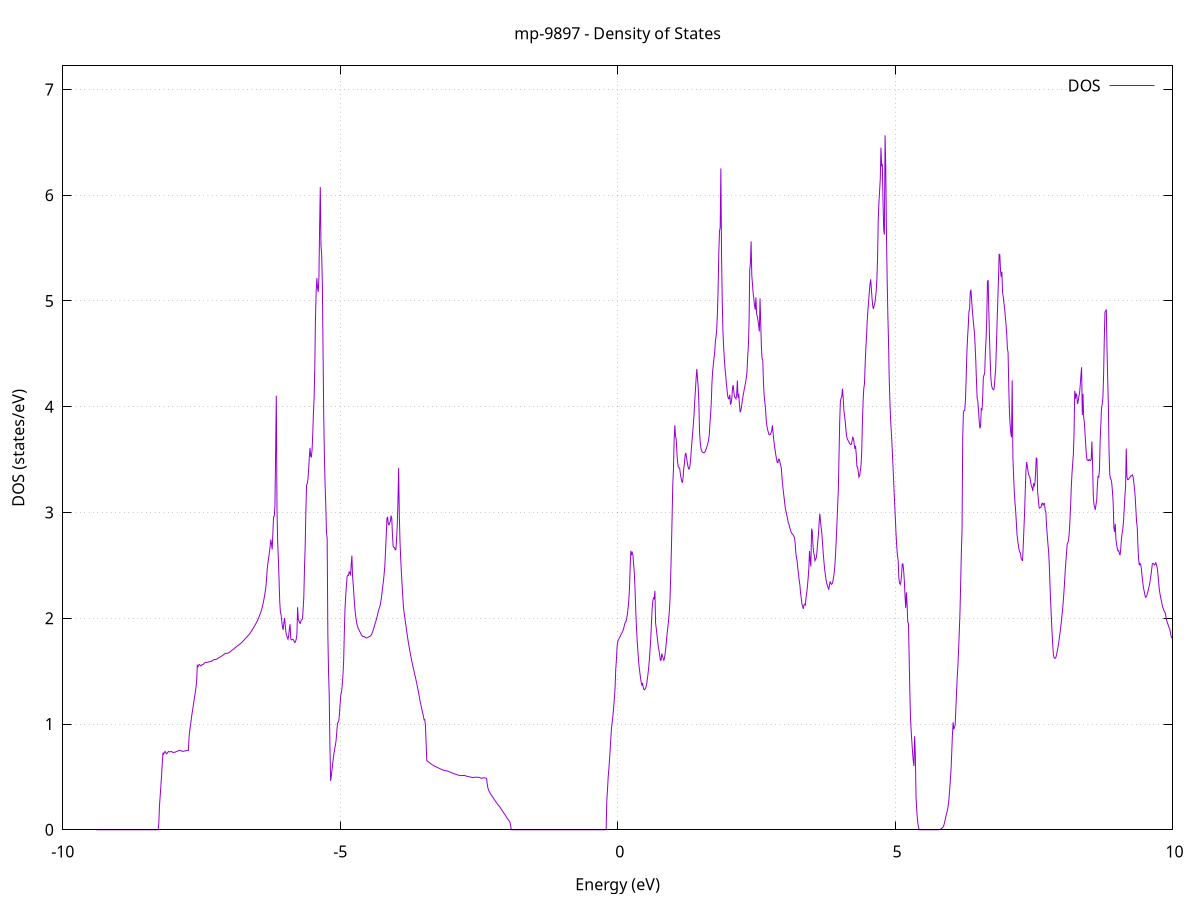 set title 'mp-9897 - Density of States'
set xlabel 'Energy (eV)'
set ylabel 'DOS (states/eV)'
set grid
set xrange [-10:10]
set yrange [0:7.223]
set xzeroaxis lt -1
set terminal png size 800,600
set output 'mp-9897_dos_gnuplot.png'
plot '-' using 1:2 with lines title 'DOS'
-9.396100 0.000000
-9.383700 0.000000
-9.371400 0.000000
-9.359000 0.000000
-9.346600 0.000000
-9.334200 0.000000
-9.321800 0.000000
-9.309400 0.000000
-9.297100 0.000000
-9.284700 0.000000
-9.272300 0.000000
-9.259900 0.000000
-9.247500 0.000000
-9.235100 0.000000
-9.222800 0.000000
-9.210400 0.000000
-9.198000 0.000000
-9.185600 0.000000
-9.173200 0.000000
-9.160800 0.000000
-9.148500 0.000000
-9.136100 0.000000
-9.123700 0.000000
-9.111300 0.000000
-9.098900 0.000000
-9.086500 0.000000
-9.074200 0.000000
-9.061800 0.000000
-9.049400 0.000000
-9.037000 0.000000
-9.024600 0.000000
-9.012200 0.000000
-8.999900 0.000000
-8.987500 0.000000
-8.975100 0.000000
-8.962700 0.000000
-8.950300 0.000000
-8.937900 0.000000
-8.925600 0.000000
-8.913200 0.000000
-8.900800 0.000000
-8.888400 0.000000
-8.876000 0.000000
-8.863600 0.000000
-8.851300 0.000000
-8.838900 0.000000
-8.826500 0.000000
-8.814100 0.000000
-8.801700 0.000000
-8.789300 0.000000
-8.777000 0.000000
-8.764600 0.000000
-8.752200 0.000000
-8.739800 0.000000
-8.727400 0.000000
-8.715000 0.000000
-8.702700 0.000000
-8.690300 0.000000
-8.677900 0.000000
-8.665500 0.000000
-8.653100 0.000000
-8.640700 0.000000
-8.628400 0.000000
-8.616000 0.000000
-8.603600 0.000000
-8.591200 0.000000
-8.578800 0.000000
-8.566400 0.000000
-8.554100 0.000000
-8.541700 0.000000
-8.529300 0.000000
-8.516900 0.000000
-8.504500 0.000000
-8.492100 0.000000
-8.479800 0.000000
-8.467400 0.000000
-8.455000 0.000000
-8.442600 0.000000
-8.430200 0.000000
-8.417800 0.000000
-8.405500 0.000000
-8.393100 0.000000
-8.380700 0.000000
-8.368300 0.000000
-8.355900 0.000000
-8.343500 0.000000
-8.331200 0.000000
-8.318800 0.000000
-8.306400 0.000000
-8.294000 0.000000
-8.281600 0.000000
-8.269200 0.067100
-8.256900 0.230500
-8.244500 0.321900
-8.232100 0.414700
-8.219700 0.510800
-8.207300 0.626400
-8.194900 0.728800
-8.182600 0.715600
-8.170200 0.730200
-8.157800 0.740800
-8.145400 0.732000
-8.133000 0.718900
-8.120600 0.722400
-8.108300 0.731800
-8.095900 0.740500
-8.083500 0.737100
-8.071100 0.736900
-8.058700 0.738800
-8.046300 0.740200
-8.034000 0.738100
-8.021600 0.732500
-8.009200 0.730700
-7.996800 0.732300
-7.984400 0.733000
-7.972000 0.734400
-7.959700 0.737700
-7.947300 0.740100
-7.934900 0.742800
-7.922500 0.746600
-7.910100 0.748900
-7.897700 0.748600
-7.885400 0.748900
-7.873000 0.748500
-7.860600 0.746200
-7.848200 0.742200
-7.835800 0.741100
-7.823400 0.742600
-7.811100 0.744800
-7.798700 0.744900
-7.786300 0.746500
-7.773900 0.748000
-7.761500 0.749400
-7.749100 0.750500
-7.736700 0.750700
-7.724400 0.876200
-7.712000 0.937600
-7.699600 0.983600
-7.687200 1.032200
-7.674800 1.082800
-7.662400 1.126100
-7.650100 1.168400
-7.637700 1.210500
-7.625300 1.255600
-7.612900 1.295800
-7.600500 1.344100
-7.588100 1.402500
-7.575800 1.553500
-7.563400 1.541700
-7.551000 1.556700
-7.538600 1.563200
-7.526200 1.556500
-7.513800 1.549200
-7.501500 1.553200
-7.489100 1.560700
-7.476700 1.562900
-7.464300 1.565800
-7.451900 1.574000
-7.439500 1.579700
-7.427200 1.582500
-7.414800 1.583000
-7.402400 1.582300
-7.390000 1.583800
-7.377600 1.585600
-7.365200 1.588000
-7.352900 1.590100
-7.340500 1.589900
-7.328100 1.591700
-7.315700 1.595400
-7.303300 1.600800
-7.290900 1.604200
-7.278600 1.607700
-7.266200 1.609600
-7.253800 1.609500
-7.241400 1.610000
-7.229000 1.613000
-7.216600 1.616900
-7.204300 1.621400
-7.191900 1.625700
-7.179500 1.629000
-7.167100 1.632700
-7.154700 1.635400
-7.142300 1.640000
-7.130000 1.644800
-7.117600 1.649600
-7.105200 1.654700
-7.092800 1.659800
-7.080400 1.664500
-7.068000 1.667600
-7.055700 1.668200
-7.043300 1.668300
-7.030900 1.669900
-7.018500 1.671700
-7.006100 1.675200
-6.993700 1.679500
-6.981400 1.684100
-6.969000 1.689300
-6.956600 1.694700
-6.944200 1.700200
-6.931800 1.704900
-6.919400 1.709700
-6.907100 1.715200
-6.894700 1.720700
-6.882300 1.726100
-6.869900 1.731400
-6.857500 1.736600
-6.845100 1.741400
-6.832800 1.746400
-6.820400 1.751800
-6.808000 1.756000
-6.795600 1.760800
-6.783200 1.766500
-6.770800 1.772700
-6.758500 1.779500
-6.746100 1.786400
-6.733700 1.793600
-6.721300 1.801200
-6.708900 1.808500
-6.696500 1.815600
-6.684200 1.822800
-6.671800 1.829200
-6.659400 1.836200
-6.647000 1.844000
-6.634600 1.852300
-6.622200 1.861100
-6.609900 1.870700
-6.597500 1.880700
-6.585100 1.891200
-6.572700 1.902000
-6.560300 1.913000
-6.547900 1.924200
-6.535600 1.934900
-6.523200 1.946300
-6.510800 1.958500
-6.498400 1.971600
-6.486000 1.985400
-6.473600 1.999800
-6.461300 2.015500
-6.448900 2.032400
-6.436500 2.050000
-6.424100 2.068400
-6.411700 2.091100
-6.399300 2.117200
-6.387000 2.147100
-6.374600 2.180300
-6.362200 2.216900
-6.349800 2.258200
-6.337400 2.306000
-6.325000 2.395600
-6.312700 2.480700
-6.300300 2.532900
-6.287900 2.577700
-6.275500 2.626600
-6.263100 2.680300
-6.250700 2.744400
-6.238400 2.702000
-6.226000 2.650900
-6.213600 2.807000
-6.201200 2.958000
-6.188800 2.966500
-6.176400 3.062200
-6.164100 3.578300
-6.151700 4.104500
-6.139300 3.024500
-6.126900 2.712700
-6.114500 2.558200
-6.102100 2.356200
-6.089800 2.154800
-6.077400 2.054400
-6.065000 2.030600
-6.052600 1.967700
-6.040200 1.917100
-6.027800 1.890200
-6.015500 1.956700
-6.003100 2.003100
-5.990700 1.932900
-5.978300 1.865600
-5.965900 1.840900
-5.953500 1.816000
-5.941200 1.801600
-5.928800 1.834100
-5.916400 1.899700
-5.904000 1.943300
-5.891600 1.805700
-5.879200 1.795800
-5.866900 1.799400
-5.854500 1.800700
-5.842100 1.794800
-5.829700 1.781200
-5.817300 1.769800
-5.804900 1.780700
-5.792600 1.802200
-5.780200 1.854000
-5.767800 2.104100
-5.755400 1.986100
-5.743000 1.975800
-5.730600 1.955600
-5.718300 1.952000
-5.705900 1.978600
-5.693500 1.986200
-5.681100 1.992500
-5.668700 2.084000
-5.656300 2.198600
-5.644000 2.471000
-5.631600 2.676600
-5.619200 3.009100
-5.606800 3.255800
-5.594400 3.274700
-5.582000 3.313500
-5.569700 3.403300
-5.557300 3.515100
-5.544900 3.611400
-5.532500 3.531900
-5.520100 3.525400
-5.507700 3.590500
-5.495400 3.734000
-5.483000 3.938000
-5.470600 4.074900
-5.458200 4.380200
-5.445800 4.842000
-5.433400 5.091400
-5.421100 5.216100
-5.408700 5.123900
-5.396300 5.086300
-5.383900 5.217100
-5.371500 5.700600
-5.359100 6.077100
-5.346800 5.524200
-5.334400 5.444700
-5.322000 5.158400
-5.309600 4.530900
-5.297200 3.913900
-5.284800 3.522200
-5.272500 3.263200
-5.260100 3.069700
-5.247700 2.810400
-5.235300 2.754700
-5.222900 1.844300
-5.210500 1.490400
-5.198200 1.275600
-5.185800 0.796800
-5.173400 0.462500
-5.161000 0.505200
-5.148600 0.564400
-5.136200 0.622900
-5.123900 0.680500
-5.111500 0.727300
-5.099100 0.766300
-5.086700 0.801700
-5.074300 0.845200
-5.061900 0.925300
-5.049600 1.006200
-5.037200 1.019000
-5.024800 1.033900
-5.012400 1.105600
-5.000000 1.207300
-4.987600 1.282400
-4.975300 1.303800
-4.962900 1.371100
-4.950500 1.466900
-4.938100 1.596000
-4.925700 1.871800
-4.913300 2.092200
-4.901000 2.212100
-4.888600 2.309300
-4.876200 2.392000
-4.863800 2.406200
-4.851400 2.404800
-4.839000 2.438800
-4.826700 2.431900
-4.814300 2.405400
-4.801900 2.509500
-4.789500 2.591300
-4.777100 2.391700
-4.764700 2.312800
-4.752400 2.212100
-4.740000 2.120200
-4.727600 2.048600
-4.715200 1.995600
-4.702800 1.955100
-4.690400 1.925500
-4.678100 1.907800
-4.665700 1.894600
-4.653300 1.880800
-4.640900 1.867800
-4.628500 1.854000
-4.616100 1.841700
-4.603800 1.832900
-4.591400 1.827400
-4.579000 1.827400
-4.566600 1.826500
-4.554200 1.823200
-4.541800 1.817400
-4.529500 1.815000
-4.517100 1.814700
-4.504700 1.817500
-4.492300 1.821700
-4.479900 1.825400
-4.467500 1.828900
-4.455200 1.832700
-4.442800 1.840300
-4.430400 1.851700
-4.418000 1.869000
-4.405600 1.889000
-4.393200 1.908400
-4.380900 1.932300
-4.368500 1.954500
-4.356100 1.975000
-4.343700 1.998300
-4.331300 2.024300
-4.318900 2.055300
-4.306600 2.077200
-4.294200 2.099100
-4.281800 2.120600
-4.269400 2.153200
-4.257000 2.197600
-4.244600 2.250000
-4.232300 2.304600
-4.219900 2.358800
-4.207500 2.425100
-4.195100 2.500400
-4.182700 2.647600
-4.170300 2.787400
-4.158000 2.943700
-4.145600 2.958600
-4.133200 2.890900
-4.120800 2.882900
-4.108400 2.904800
-4.096000 2.915000
-4.083700 2.969700
-4.071300 2.946800
-4.058900 2.795200
-4.046500 2.681500
-4.034100 2.671200
-4.021700 2.669200
-4.009400 2.646900
-3.997000 2.648300
-3.984600 2.742300
-3.972200 2.876000
-3.959800 3.096700
-3.947400 3.421000
-3.935100 2.984900
-3.922700 2.728400
-3.910300 2.567700
-3.897900 2.437100
-3.885500 2.321300
-3.873100 2.209600
-3.860800 2.106400
-3.848400 2.052900
-3.836000 2.005500
-3.823600 1.959100
-3.811200 1.912800
-3.798800 1.866900
-3.786500 1.821400
-3.774100 1.778400
-3.761700 1.740500
-3.749300 1.702900
-3.736900 1.667500
-3.724500 1.632600
-3.712200 1.600400
-3.699800 1.569100
-3.687400 1.540100
-3.675000 1.511400
-3.662600 1.482700
-3.650200 1.454600
-3.637900 1.425500
-3.625500 1.395400
-3.613100 1.363200
-3.600700 1.331200
-3.588300 1.297900
-3.575900 1.261800
-3.563600 1.222300
-3.551200 1.192800
-3.538800 1.162800
-3.526400 1.132300
-3.514000 1.106000
-3.501600 1.076600
-3.489300 1.040200
-3.476900 1.042700
-3.464500 0.988900
-3.452100 0.826100
-3.439700 0.653500
-3.427300 0.648800
-3.414900 0.644100
-3.402600 0.639400
-3.390200 0.634700
-3.377800 0.629200
-3.365400 0.624100
-3.353000 0.619000
-3.340600 0.614500
-3.328300 0.610500
-3.315900 0.606600
-3.303500 0.603000
-3.291100 0.599900
-3.278700 0.596900
-3.266300 0.594000
-3.254000 0.590700
-3.241600 0.587500
-3.229200 0.584300
-3.216800 0.581200
-3.204400 0.578100
-3.192000 0.575100
-3.179700 0.572100
-3.167300 0.569300
-3.154900 0.566600
-3.142500 0.564100
-3.130100 0.561700
-3.117700 0.559700
-3.105400 0.558400
-3.093000 0.558800
-3.080600 0.557700
-3.068200 0.555400
-3.055800 0.552700
-3.043400 0.550000
-3.031100 0.547600
-3.018700 0.545200
-3.006300 0.542600
-2.993900 0.539900
-2.981500 0.537100
-2.969100 0.534300
-2.956800 0.531600
-2.944400 0.529300
-2.932000 0.527200
-2.919600 0.525100
-2.907200 0.523000
-2.894800 0.520900
-2.882500 0.518700
-2.870100 0.516600
-2.857700 0.514800
-2.845300 0.513500
-2.832900 0.512500
-2.820500 0.512200
-2.808200 0.512600
-2.795800 0.513100
-2.783400 0.513400
-2.771000 0.513400
-2.758600 0.513000
-2.746200 0.511000
-2.733900 0.508900
-2.721500 0.506700
-2.709100 0.504700
-2.696700 0.503000
-2.684300 0.501600
-2.671900 0.500600
-2.659600 0.499800
-2.647200 0.498100
-2.634800 0.496400
-2.622400 0.494800
-2.610000 0.493600
-2.597600 0.494100
-2.585300 0.495500
-2.572900 0.496600
-2.560500 0.497200
-2.548100 0.497300
-2.535700 0.497000
-2.523300 0.496300
-2.511000 0.495200
-2.498600 0.495700
-2.486200 0.494400
-2.473800 0.490900
-2.461400 0.487300
-2.449000 0.487400
-2.436700 0.489500
-2.424300 0.490900
-2.411900 0.491500
-2.399500 0.491300
-2.387100 0.490200
-2.374700 0.487600
-2.362400 0.485700
-2.350000 0.431800
-2.337600 0.394400
-2.325200 0.373200
-2.312800 0.360800
-2.300400 0.348700
-2.288100 0.337200
-2.275700 0.326900
-2.263300 0.317600
-2.250900 0.308400
-2.238500 0.298900
-2.226100 0.289200
-2.213800 0.279600
-2.201400 0.270000
-2.189000 0.260600
-2.176600 0.251200
-2.164200 0.241900
-2.151800 0.233400
-2.139500 0.226500
-2.127100 0.218200
-2.114700 0.208500
-2.102300 0.198700
-2.089900 0.188800
-2.077500 0.179000
-2.065200 0.169600
-2.052800 0.160700
-2.040400 0.151300
-2.028000 0.141000
-2.015600 0.129800
-2.003200 0.119100
-1.990900 0.109200
-1.978500 0.100000
-1.966100 0.091200
-1.953700 0.081700
-1.941300 0.072500
-1.928900 0.041600
-1.916600 0.000000
-1.904200 0.000000
-1.891800 0.000000
-1.879400 0.000000
-1.867000 0.000000
-1.854600 0.000000
-1.842300 0.000000
-1.829900 0.000000
-1.817500 0.000000
-1.805100 0.000000
-1.792700 0.000000
-1.780300 0.000000
-1.768000 0.000000
-1.755600 0.000000
-1.743200 0.000000
-1.730800 0.000000
-1.718400 0.000000
-1.706000 0.000000
-1.693700 0.000000
-1.681300 0.000000
-1.668900 0.000000
-1.656500 0.000000
-1.644100 0.000000
-1.631700 0.000000
-1.619400 0.000000
-1.607000 0.000000
-1.594600 0.000000
-1.582200 0.000000
-1.569800 0.000000
-1.557400 0.000000
-1.545100 0.000000
-1.532700 0.000000
-1.520300 0.000000
-1.507900 0.000000
-1.495500 0.000000
-1.483100 0.000000
-1.470800 0.000000
-1.458400 0.000000
-1.446000 0.000000
-1.433600 0.000000
-1.421200 0.000000
-1.408800 0.000000
-1.396500 0.000000
-1.384100 0.000000
-1.371700 0.000000
-1.359300 0.000000
-1.346900 0.000000
-1.334500 0.000000
-1.322200 0.000000
-1.309800 0.000000
-1.297400 0.000000
-1.285000 0.000000
-1.272600 0.000000
-1.260200 0.000000
-1.247900 0.000000
-1.235500 0.000000
-1.223100 0.000000
-1.210700 0.000000
-1.198300 0.000000
-1.185900 0.000000
-1.173600 0.000000
-1.161200 0.000000
-1.148800 0.000000
-1.136400 0.000000
-1.124000 0.000000
-1.111600 0.000000
-1.099300 0.000000
-1.086900 0.000000
-1.074500 0.000000
-1.062100 0.000000
-1.049700 0.000000
-1.037300 0.000000
-1.025000 0.000000
-1.012600 0.000000
-1.000200 0.000000
-0.987800 0.000000
-0.975400 0.000000
-0.963000 0.000000
-0.950700 0.000000
-0.938300 0.000000
-0.925900 0.000000
-0.913500 0.000000
-0.901100 0.000000
-0.888700 0.000000
-0.876400 0.000000
-0.864000 0.000000
-0.851600 0.000000
-0.839200 0.000000
-0.826800 0.000000
-0.814400 0.000000
-0.802100 0.000000
-0.789700 0.000000
-0.777300 0.000000
-0.764900 0.000000
-0.752500 0.000000
-0.740100 0.000000
-0.727800 0.000000
-0.715400 0.000000
-0.703000 0.000000
-0.690600 0.000000
-0.678200 0.000000
-0.665800 0.000000
-0.653500 0.000000
-0.641100 0.000000
-0.628700 0.000000
-0.616300 0.000000
-0.603900 0.000000
-0.591500 0.000000
-0.579200 0.000000
-0.566800 0.000000
-0.554400 0.000000
-0.542000 0.000000
-0.529600 0.000000
-0.517200 0.000000
-0.504900 0.000000
-0.492500 0.000000
-0.480100 0.000000
-0.467700 0.000000
-0.455300 0.000000
-0.442900 0.000000
-0.430600 0.000000
-0.418200 0.000000
-0.405800 0.000000
-0.393400 0.000000
-0.381000 0.000000
-0.368600 0.000000
-0.356300 0.000000
-0.343900 0.000000
-0.331500 0.000000
-0.319100 0.000000
-0.306700 0.000000
-0.294300 0.000000
-0.282000 0.000000
-0.269600 0.000000
-0.257200 0.000000
-0.244800 0.000000
-0.232400 0.000000
-0.220000 0.000000
-0.207700 0.001400
-0.195300 0.274800
-0.182900 0.378200
-0.170500 0.498600
-0.158100 0.577500
-0.145700 0.670200
-0.133400 0.771000
-0.121000 0.884000
-0.108600 0.975000
-0.096200 1.027300
-0.083800 1.084700
-0.071400 1.158900
-0.059100 1.245500
-0.046700 1.339000
-0.034300 1.517800
-0.021900 1.609800
-0.009500 1.738200
0.002900 1.783400
0.015200 1.795500
0.027600 1.811400
0.040000 1.823900
0.052400 1.834800
0.064800 1.853800
0.077200 1.861600
0.089500 1.874400
0.101900 1.891300
0.114300 1.916700
0.126700 1.945900
0.139100 1.961400
0.151500 1.969600
0.163800 1.998600
0.176200 2.042800
0.188600 2.098000
0.201000 2.172200
0.213400 2.281000
0.225800 2.487100
0.238100 2.637800
0.250500 2.605200
0.262900 2.621200
0.275300 2.598600
0.287700 2.514400
0.300100 2.432800
0.312400 2.288000
0.324800 2.105000
0.337200 1.930200
0.349600 1.807600
0.362000 1.710000
0.374400 1.613400
0.386700 1.543800
0.399100 1.491200
0.411500 1.439600
0.423900 1.396200
0.436300 1.363500
0.448700 1.388100
0.461000 1.347000
0.473400 1.326500
0.485800 1.323700
0.498200 1.333500
0.510600 1.350600
0.523000 1.379200
0.535300 1.423800
0.547700 1.477500
0.560100 1.538100
0.572500 1.613300
0.584900 1.710500
0.597300 1.815300
0.609600 1.961800
0.622000 2.091400
0.634400 2.166300
0.646800 2.192800
0.659200 2.185900
0.671600 2.259000
0.683900 1.953600
0.696300 1.902800
0.708700 1.840100
0.721100 1.786400
0.733500 1.726900
0.745900 1.693900
0.758200 1.646900
0.770600 1.602700
0.783000 1.604400
0.795400 1.666100
0.807800 1.644000
0.820200 1.620600
0.832500 1.603300
0.844900 1.625500
0.857300 1.670600
0.869700 1.731000
0.882100 1.803500
0.894500 1.868800
0.906900 1.923500
0.919200 1.990100
0.931600 2.063500
0.944000 2.182700
0.956400 2.402400
0.968800 2.654000
0.981200 2.949000
0.993500 3.259500
1.005900 3.410100
1.018300 3.690000
1.030700 3.825100
1.043100 3.719900
1.055500 3.694700
1.067800 3.566800
1.080200 3.479500
1.092600 3.433000
1.105000 3.421700
1.117400 3.420300
1.129800 3.367600
1.142100 3.327800
1.154500 3.296500
1.166900 3.280900
1.179300 3.333300
1.191700 3.416000
1.204100 3.464500
1.216400 3.544400
1.228800 3.563500
1.241200 3.521100
1.253600 3.477000
1.266000 3.439400
1.278400 3.411900
1.290700 3.413400
1.303100 3.440500
1.315500 3.505700
1.327900 3.598300
1.340300 3.673900
1.352700 3.758200
1.365000 3.839200
1.377400 3.933000
1.389800 4.058000
1.402200 4.162100
1.414600 4.269700
1.427000 4.357000
1.439300 4.271300
1.451700 4.183000
1.464100 4.031500
1.476500 3.757200
1.488900 3.662000
1.501300 3.608100
1.513600 3.584200
1.526000 3.570900
1.538400 3.568500
1.550800 3.564000
1.563200 3.567100
1.575600 3.574400
1.587900 3.589000
1.600300 3.607900
1.612700 3.628800
1.625100 3.653000
1.637500 3.680300
1.649900 3.727200
1.662200 3.832200
1.674600 3.923500
1.687000 4.032300
1.699400 4.223200
1.711800 4.331700
1.724200 4.398100
1.736500 4.461600
1.748900 4.507000
1.761300 4.623300
1.773700 4.661500
1.786100 4.740400
1.798500 4.885300
1.810800 5.111500
1.823200 5.458000
1.835600 5.657900
1.848000 5.695000
1.860400 6.253500
1.872800 5.432400
1.885100 5.004500
1.897500 4.716800
1.909900 4.568600
1.922300 4.457300
1.934700 4.364500
1.947100 4.299000
1.959400 4.221900
1.971800 4.157200
1.984200 4.102200
1.996600 4.076300
2.009000 4.076100
2.021400 4.113200
2.033700 4.020600
2.046100 4.038300
2.058500 4.086000
2.070900 4.178300
2.083300 4.204300
2.095700 4.134200
2.108000 4.093700
2.120400 4.089000
2.132800 4.075300
2.145200 4.113700
2.157600 4.247400
2.170000 4.084800
2.182300 4.122200
2.194700 4.024900
2.207100 3.948300
2.219500 3.963900
2.231900 3.993300
2.244300 4.049200
2.256600 4.089800
2.269000 4.125700
2.281400 4.163100
2.293800 4.195000
2.306200 4.230700
2.318600 4.273900
2.330900 4.327800
2.343300 4.469400
2.355700 4.571600
2.368100 4.787800
2.380500 5.293500
2.392900 5.357100
2.405200 5.563100
2.417600 5.245300
2.430000 5.159200
2.442400 5.073500
2.454800 5.018400
2.467200 4.956400
2.479500 4.917800
2.491900 5.033800
2.504300 4.878600
2.516700 4.854200
2.529100 4.816000
2.541500 4.767200
2.553800 4.712000
2.566200 5.024500
2.578600 4.792900
2.591000 4.562400
2.603400 4.453000
2.615800 4.436600
2.628100 4.224900
2.640500 4.106700
2.652900 4.046000
2.665300 3.975000
2.677700 3.878300
2.690100 3.817700
2.702400 3.784600
2.714800 3.760900
2.727200 3.737900
2.739600 3.734200
2.752000 3.738600
2.764400 3.753400
2.776700 3.772500
2.789100 3.823600
2.801500 3.754600
2.813900 3.685200
2.826300 3.630300
2.838700 3.587500
2.851000 3.542800
2.863400 3.507900
2.875800 3.473800
2.888200 3.471100
2.900600 3.504000
2.913000 3.503400
2.925300 3.474200
2.937700 3.449100
2.950100 3.422900
2.962500 3.326600
2.974900 3.255900
2.987300 3.194600
2.999600 3.142800
3.012000 3.083500
3.024400 3.033200
3.036800 3.002800
3.049200 2.972200
3.061600 2.941900
3.073900 2.906800
3.086300 2.890700
3.098700 2.862000
3.111100 2.840700
3.123500 2.819100
3.135900 2.804000
3.148200 2.799000
3.160600 2.789300
3.173000 2.778400
3.185400 2.763800
3.197800 2.721000
3.210200 2.625000
3.222500 2.571600
3.234900 2.541400
3.247300 2.468700
3.259700 2.415600
3.272100 2.360500
3.284500 2.314000
3.296800 2.240000
3.309200 2.187700
3.321600 2.134600
3.334000 2.112300
3.346400 2.088400
3.358800 2.126700
3.371100 2.133400
3.383500 2.125400
3.395900 2.193200
3.408300 2.243200
3.420700 2.303400
3.433100 2.378800
3.445400 2.466100
3.457800 2.635900
3.470200 2.542400
3.482600 2.489200
3.495000 2.846900
3.507400 2.820800
3.519700 2.697900
3.532100 2.624100
3.544500 2.593200
3.556900 2.544500
3.569300 2.559700
3.581700 2.575400
3.594000 2.640100
3.606400 2.726400
3.618800 2.792000
3.631200 2.903900
3.643600 2.988500
3.656000 2.916700
3.668300 2.852300
3.680700 2.801200
3.693100 2.704900
3.705500 2.610200
3.717900 2.535600
3.730300 2.465800
3.742600 2.413000
3.755000 2.367500
3.767400 2.330400
3.779800 2.310200
3.792200 2.289200
3.804600 2.274800
3.816900 2.307700
3.829300 2.348000
3.841700 2.330800
3.854100 2.320900
3.866500 2.327900
3.878900 2.349900
3.891200 2.386800
3.903600 2.437300
3.916000 2.506900
3.928400 2.615300
3.940800 2.754500
3.953200 2.906500
3.965500 3.068700
3.977900 3.223000
3.990300 3.555400
4.002700 3.874300
4.015100 4.061000
4.027500 4.078100
4.039800 4.099300
4.052200 4.169700
4.064600 4.086000
4.077000 3.969100
4.089400 3.912400
4.101800 3.861500
4.114100 3.782300
4.126500 3.725100
4.138900 3.695100
4.151300 3.683200
4.163700 3.671400
4.176100 3.656500
4.188400 3.648400
4.200800 3.641600
4.213200 3.647400
4.225600 3.678900
4.238000 3.710900
4.250400 3.700600
4.262700 3.651200
4.275100 3.601600
4.287500 3.630200
4.299900 3.553700
4.312300 3.433700
4.324700 3.427200
4.337000 3.382300
4.349400 3.334900
4.361800 3.348500
4.374200 3.392600
4.386600 3.449400
4.399000 3.576200
4.411300 3.853900
4.423700 4.050500
4.436100 4.173200
4.448500 4.215300
4.460900 4.400500
4.473300 4.551800
4.485600 4.665700
4.498000 4.808600
4.510400 4.913700
4.522800 4.992000
4.535200 5.080900
4.547600 5.155500
4.559900 5.205200
4.572300 5.120000
4.584700 5.024600
4.597100 4.954100
4.609500 4.924400
4.621900 4.953600
4.634200 4.978600
4.646600 5.024700
4.659000 5.088500
4.671400 5.194700
4.683800 5.394900
4.696200 5.758700
4.708500 5.922500
4.720900 6.039100
4.733300 6.153100
4.745700 6.450100
4.758100 6.280500
4.770500 6.287600
4.782800 5.938700
4.795200 5.673800
4.807600 5.628500
4.820000 6.566600
4.832400 6.259300
4.844800 5.633800
4.857100 5.213500
4.869500 4.873400
4.881900 4.619300
4.894300 4.266900
4.906700 4.051100
4.919100 3.883200
4.931400 3.771700
4.943800 3.651700
4.956200 3.510000
4.968600 3.367000
4.981000 3.218700
4.993400 3.069900
5.005700 2.937800
5.018100 2.789600
5.030500 2.677700
5.042900 2.593800
5.055300 2.549700
5.067700 2.383000
5.080000 2.334000
5.092400 2.319700
5.104800 2.342100
5.117200 2.415900
5.129600 2.514200
5.142000 2.513300
5.154300 2.451500
5.166700 2.356000
5.179100 2.216000
5.191500 2.098000
5.203900 2.244400
5.216300 2.139800
5.228700 1.961000
5.241000 1.953900
5.253400 1.635400
5.265800 1.319300
5.278200 1.054700
5.290600 0.931200
5.303000 0.828100
5.315300 0.731800
5.327700 0.655000
5.340100 0.603100
5.352500 0.884700
5.364900 0.720700
5.377300 0.317100
5.389600 0.190700
5.402000 0.105300
5.414400 0.048700
5.426800 0.013600
5.439200 0.000200
5.451600 0.000000
5.463900 0.000000
5.476300 0.000000
5.488700 0.000000
5.501100 0.000000
5.513500 0.000000
5.525900 0.000000
5.538200 0.000000
5.550600 0.000000
5.563000 0.000000
5.575400 0.000000
5.587800 0.000000
5.600200 0.000000
5.612500 0.000000
5.624900 0.000000
5.637300 0.000000
5.649700 0.000000
5.662100 0.000000
5.674500 0.000000
5.686800 0.000000
5.699200 0.000000
5.711600 0.000000
5.724000 0.000000
5.736400 0.000000
5.748800 0.000000
5.761100 0.000000
5.773500 0.000000
5.785900 0.000200
5.798300 0.001400
5.810700 0.003700
5.823100 0.007100
5.835400 0.011500
5.847800 0.016700
5.860200 0.022700
5.872600 0.034100
5.885000 0.053300
5.897400 0.080100
5.909700 0.112300
5.922100 0.141200
5.934500 0.166100
5.946900 0.195300
5.959300 0.236600
5.971700 0.294000
5.984000 0.377700
5.996400 0.471200
6.008800 0.573300
6.021200 0.728600
6.033600 0.897300
6.046000 1.016300
6.058300 0.949400
6.070700 0.968900
6.083100 0.994200
6.095500 1.147200
6.107900 1.299500
6.120300 1.443300
6.132600 1.553600
6.145000 1.704800
6.157400 1.871500
6.169800 2.058000
6.182200 2.330200
6.194600 2.627200
6.206900 2.834400
6.219300 3.713000
6.231700 3.946100
6.244100 3.964400
6.256500 3.965800
6.268900 4.069400
6.281200 4.268600
6.293600 4.499700
6.306000 4.648800
6.318400 4.753800
6.330800 4.898100
6.343200 4.927300
6.355500 5.085700
6.367900 5.105300
6.380300 5.005000
6.392700 4.914600
6.405100 4.837200
6.417500 4.767800
6.429800 4.702600
6.442200 4.587600
6.454600 4.432700
6.467000 4.245000
6.479400 4.078200
6.491800 4.051600
6.504100 3.965000
6.516500 3.863800
6.528900 3.795300
6.541300 3.818600
6.553700 3.986800
6.566100 3.965800
6.578400 4.078900
6.590800 4.278600
6.603200 4.298800
6.615600 4.320900
6.628000 4.521100
6.640400 4.646500
6.652700 4.834800
6.665100 5.181200
6.677500 5.197900
6.689900 4.897900
6.702300 4.649700
6.714700 4.433400
6.727000 4.270600
6.739400 4.202100
6.751800 4.175000
6.764200 4.165200
6.776600 4.161100
6.789000 4.186100
6.801300 4.281300
6.813700 4.370100
6.826100 4.575400
6.838500 4.797100
6.850900 4.995400
6.863300 5.199900
6.875600 5.441900
6.888000 5.437500
6.900400 5.285500
6.912800 5.228500
6.925200 5.276500
6.937600 5.078900
6.949900 5.039200
6.962300 4.979600
6.974700 4.925400
6.987100 4.850900
6.999500 4.780200
7.011900 4.691900
7.024200 4.550100
7.036600 4.514100
7.049000 4.190700
7.061400 3.948200
7.073800 3.823700
7.086200 3.748100
7.098500 3.711700
7.110900 4.249200
7.123300 3.531000
7.135700 3.348400
7.148100 3.206800
7.160500 3.100800
7.172800 3.018800
7.185200 2.909000
7.197600 2.794400
7.210000 2.737900
7.222400 2.689300
7.234800 2.648600
7.247100 2.626200
7.259500 2.617100
7.271900 2.567500
7.284300 2.555100
7.296700 2.542600
7.309100 2.677900
7.321400 2.834600
7.333800 2.992900
7.346200 3.204600
7.358600 3.391400
7.371000 3.477000
7.383400 3.442600
7.395700 3.390100
7.408100 3.361100
7.420500 3.341800
7.432900 3.327400
7.445300 3.280400
7.457700 3.249900
7.470000 3.234300
7.482400 3.202900
7.494800 3.275400
7.507200 3.252500
7.519600 3.273400
7.532000 3.373700
7.544300 3.513900
7.556700 3.508200
7.569100 3.195800
7.581500 3.132800
7.593900 3.051600
7.606300 3.040600
7.618600 3.047800
7.631000 3.051400
7.643400 3.080400
7.655800 3.087400
7.668200 3.071000
7.680600 3.085200
7.692900 3.084400
7.705300 3.021400
7.717700 3.004800
7.730100 2.876300
7.742500 2.789600
7.754900 2.700900
7.767200 2.632300
7.779600 2.501100
7.792000 2.315300
7.804400 2.149200
7.816800 2.005600
7.829200 1.867200
7.841500 1.748000
7.853900 1.654600
7.866300 1.626900
7.878700 1.620900
7.891100 1.623000
7.903500 1.638900
7.915800 1.670200
7.928200 1.702800
7.940600 1.740100
7.953000 1.783100
7.965400 1.833100
7.977800 1.883000
7.990100 1.936900
8.002500 1.997100
8.014900 2.062000
8.027300 2.132400
8.039700 2.219200
8.052100 2.316400
8.064400 2.432000
8.076800 2.527000
8.089200 2.609800
8.101600 2.700400
8.114000 2.715600
8.126400 2.737200
8.138700 2.804200
8.151100 2.919000
8.163500 3.062100
8.175900 3.239900
8.188300 3.365900
8.200700 3.461200
8.213000 3.545000
8.225400 3.744900
8.237800 4.150400
8.250200 4.075100
8.262600 4.121700
8.275000 4.109700
8.287300 4.026200
8.299700 4.050400
8.312100 4.098100
8.324500 4.125200
8.336900 4.203200
8.349300 4.295300
8.361600 4.373700
8.374000 3.922200
8.386400 4.121800
8.398800 3.903700
8.411200 3.852500
8.423600 3.746700
8.435900 3.639700
8.448300 3.542200
8.460700 3.496200
8.473100 3.496600
8.485500 3.490900
8.497900 3.501100
8.510200 3.492400
8.522600 3.491000
8.535000 3.505500
8.547400 3.671700
8.559800 3.452900
8.572200 3.157700
8.584500 3.078500
8.596900 3.049900
8.609300 3.025600
8.621700 3.076700
8.634100 3.115200
8.646500 3.260200
8.658800 3.347000
8.671200 3.330200
8.683600 3.403100
8.696000 3.677300
8.708400 3.830000
8.720800 3.987500
8.733100 4.024000
8.745500 4.085100
8.757900 4.291000
8.770300 4.631600
8.782700 4.894200
8.795100 4.904700
8.807400 4.919700
8.819800 4.541900
8.832200 4.253900
8.844600 4.004100
8.857000 3.565400
8.869400 3.359900
8.881700 3.321800
8.894100 3.311100
8.906500 3.272900
8.918900 3.189500
8.931300 3.084600
8.943700 2.853900
8.956000 2.817100
8.968400 2.893600
8.980800 2.743500
8.993200 2.694700
9.005600 2.657500
9.018000 2.635800
9.030300 2.638900
9.042700 2.612600
9.055100 2.596600
9.067500 2.657100
9.079900 2.754700
9.092300 2.804100
9.104600 2.845600
9.117000 2.914100
9.129400 3.029500
9.141800 3.150800
9.154200 3.245800
9.166600 3.604900
9.178900 3.337300
9.191300 3.310700
9.203700 3.311600
9.216100 3.320000
9.228500 3.331900
9.240900 3.336800
9.253200 3.349300
9.265600 3.346700
9.278000 3.355100
9.290400 3.334000
9.302800 3.284000
9.315200 3.220700
9.327500 3.151000
9.339900 3.030100
9.352300 2.912000
9.364700 2.859300
9.377100 2.678900
9.389500 2.555600
9.401800 2.501600
9.414200 2.517500
9.426600 2.508700
9.439000 2.467400
9.451400 2.402100
9.463800 2.339500
9.476200 2.289200
9.488500 2.258700
9.500900 2.223200
9.513300 2.198700
9.525700 2.202400
9.538100 2.216600
9.550500 2.238700
9.562800 2.264300
9.575200 2.293800
9.587600 2.324800
9.600000 2.365400
9.612400 2.409400
9.624800 2.463100
9.637100 2.517600
9.649500 2.518500
9.661900 2.513000
9.674300 2.503900
9.686700 2.511300
9.699100 2.524700
9.711400 2.504700
9.723800 2.480500
9.736200 2.424200
9.748600 2.351900
9.761000 2.278200
9.773400 2.234600
9.785700 2.198800
9.798100 2.169100
9.810500 2.133800
9.822900 2.107300
9.835300 2.087600
9.847700 2.071400
9.860000 2.058500
9.872400 2.044800
9.884800 2.005900
9.897200 1.975300
9.909600 1.956400
9.922000 1.936000
9.934300 1.915300
9.946700 1.903200
9.959100 1.876800
9.971500 1.838900
9.983900 1.816100
9.996300 1.816000
10.008600 1.836400
10.021000 1.873800
10.033400 1.905700
10.045800 1.950200
10.058200 1.986100
10.070600 1.992000
10.082900 2.006700
10.095300 2.010000
10.107700 2.027300
10.120100 2.050800
10.132500 2.063900
10.144900 2.064200
10.157200 2.075200
10.169600 2.098000
10.182000 2.185900
10.194400 2.254400
10.206800 2.255200
10.219200 2.158900
10.231500 2.001700
10.243900 1.798900
10.256300 1.662100
10.268700 1.550400
10.281100 1.450300
10.293500 1.370800
10.305800 1.297100
10.318200 1.209200
10.330600 1.161100
10.343000 1.145300
10.355400 1.149100
10.367800 1.115500
10.380100 1.071800
10.392500 1.054900
10.404900 1.036600
10.417300 1.014600
10.429700 0.992200
10.442100 0.970800
10.454400 0.946900
10.466800 0.925200
10.479200 0.912800
10.491600 0.907700
10.504000 0.935200
10.516400 1.046400
10.528700 1.197100
10.541100 1.432700
10.553500 1.681400
10.565900 2.019600
10.578300 2.330900
10.590700 2.713900
10.603000 3.115600
10.615400 3.388000
10.627800 3.637700
10.640200 3.166800
10.652600 3.048000
10.665000 3.168200
10.677300 3.239100
10.689700 3.353900
10.702100 3.350000
10.714500 3.327400
10.726900 3.322800
10.739300 3.344200
10.751600 3.385900
10.764000 3.465100
10.776400 3.484200
10.788800 3.425400
10.801200 3.314800
10.813600 3.217600
10.825900 3.154700
10.838300 3.122000
10.850700 3.111800
10.863100 3.235200
10.875500 2.947700
10.887900 2.949800
10.900200 2.963900
10.912600 2.959100
10.925000 2.949100
10.937400 2.916300
10.949800 2.890500
10.962200 2.886200
10.974500 2.926700
10.986900 3.010600
10.999300 3.037500
11.011700 3.123000
11.024100 3.287600
11.036500 3.174600
11.048800 2.870100
11.061200 2.745200
11.073600 2.583600
11.086000 2.500300
11.098400 2.438200
11.110800 2.372400
11.123100 2.308400
11.135500 2.260800
11.147900 2.214900
11.160300 2.169000
11.172700 2.132300
11.185100 2.102000
11.197400 2.081600
11.209800 2.058100
11.222200 2.020800
11.234600 1.910900
11.247000 1.829000
11.259400 1.753100
11.271700 1.677800
11.284100 1.595400
11.296500 1.519200
11.308900 1.454600
11.321300 1.399400
11.333700 1.352200
11.346000 1.306200
11.358400 1.243500
11.370800 1.159500
11.383200 1.122000
11.395600 1.117800
11.408000 1.119900
11.420300 1.121700
11.432700 1.170800
11.445100 1.197100
11.457500 1.186400
11.469900 1.184300
11.482300 1.204800
11.494600 1.250800
11.507000 1.296700
11.519400 1.363000
11.531800 1.455200
11.544200 1.594500
11.556600 1.804400
11.568900 2.152700
11.581300 2.647200
11.593700 3.064800
11.606100 3.301600
11.618500 3.449700
11.630900 3.205400
11.643200 2.710700
11.655600 2.516500
11.668000 2.373000
11.680400 2.459300
11.692800 2.753700
11.705200 2.759000
11.717500 2.781700
11.729900 2.698200
11.742300 2.694600
11.754700 2.737300
11.767100 2.782500
11.779500 2.819600
11.791800 2.866600
11.804200 2.832200
11.816600 2.835000
11.829000 2.834000
11.841400 2.828100
11.853800 2.825400
11.866100 2.835500
11.878500 2.841000
11.890900 2.828200
11.903300 2.831500
11.915700 2.775600
11.928100 2.769600
11.940400 2.733400
11.952800 2.724900
11.965200 2.713400
11.977600 2.710900
11.990000 2.713300
12.002400 2.710600
12.014700 2.688800
12.027100 2.689300
12.039500 2.733100
12.051900 2.786700
12.064300 2.890100
12.076700 2.849500
12.089000 2.764000
12.101400 2.443000
12.113800 2.245500
12.126200 2.192000
12.138600 2.168200
12.151000 2.132100
12.163300 2.075000
12.175700 1.918600
12.188100 1.890100
12.200500 1.888300
12.212900 1.866000
12.225300 1.865100
12.237600 1.877100
12.250000 1.898900
12.262400 1.922600
12.274800 1.942500
12.287200 1.925000
12.299600 1.907600
12.311900 1.904500
12.324300 1.913000
12.336700 1.966000
12.349100 1.960000
12.361500 1.973500
12.373900 1.983600
12.386200 1.990500
12.398600 1.994900
12.411000 1.995100
12.423400 2.000200
12.435800 2.024800
12.448200 2.042600
12.460500 2.041500
12.472900 2.015900
12.485300 1.988300
12.497700 1.987100
12.510100 2.001600
12.522500 2.022100
12.534800 2.037700
12.547200 2.042500
12.559600 2.035200
12.572000 2.002900
12.584400 1.960600
12.596800 1.926700
12.609100 1.904200
12.621500 1.894100
12.633900 1.898900
12.646300 1.829600
12.658700 1.725100
12.671100 1.701900
12.683400 1.677800
12.695800 1.653900
12.708200 1.630800
12.720600 1.612000
12.733000 1.595600
12.745400 1.579400
12.757700 1.561300
12.770100 1.541600
12.782500 1.520600
12.794900 1.498100
12.807300 1.473100
12.819700 1.447300
12.832000 1.423300
12.844400 1.400000
12.856800 1.377300
12.869200 1.352100
12.881600 1.324700
12.894000 1.298300
12.906300 1.272500
12.918700 1.247100
12.931100 1.222400
12.943500 1.200200
12.955900 1.179200
12.968300 1.158500
12.980600 1.136500
12.993000 1.121100
13.005400 1.106600
13.017800 1.083300
13.030200 1.060300
13.042600 1.040300
13.054900 1.021300
13.067300 1.002200
13.079700 0.984400
13.092100 0.967900
13.104500 0.951600
13.116900 0.935600
13.129200 0.920500
13.141600 0.906900
13.154000 0.894500
13.166400 0.882900
13.178800 0.872100
13.191200 0.861700
13.203500 0.851900
13.215900 0.843100
13.228300 0.834400
13.240700 0.825900
13.253100 0.817300
13.265500 0.808900
13.277800 0.800900
13.290200 0.793200
13.302600 0.785200
13.315000 0.777400
13.327400 0.769900
13.339800 0.762700
13.352100 0.754300
13.364500 0.745200
13.376900 0.736900
13.389300 0.728900
13.401700 0.721100
13.414100 0.713300
13.426400 0.705600
13.438800 0.697900
13.451200 0.690200
13.463600 0.682600
13.476000 0.675200
13.488400 0.667800
13.500700 0.660300
13.513100 0.651900
13.525500 0.643100
13.537900 0.635600
13.550300 0.630600
13.562700 0.626600
13.575000 0.620100
13.587400 0.614000
13.599800 0.612100
13.612200 0.616300
13.624600 0.619600
13.637000 0.616700
13.649300 0.610600
13.661700 0.602800
13.674100 0.597400
13.686500 0.592000
13.698900 0.586400
13.711300 0.580500
13.723600 0.574700
13.736000 0.568900
13.748400 0.563300
13.760800 0.557700
13.773200 0.552900
13.785600 0.554400
13.798000 0.553300
13.810300 0.549900
13.822700 0.546200
13.835100 0.542500
13.847500 0.538600
13.859900 0.534500
13.872300 0.529900
13.884600 0.524800
13.897000 0.519300
13.909400 0.554700
13.921800 0.585000
13.934200 0.607200
13.946600 0.587200
13.958900 0.535000
13.971300 0.510500
13.983700 0.508000
13.996100 0.512700
14.008500 0.483700
14.020900 0.513300
14.033200 0.520500
14.045600 0.487900
14.058000 0.429100
14.070400 0.359900
14.082800 0.299100
14.095200 0.265100
14.107500 0.229600
14.119900 0.196900
14.132300 0.141000
14.144700 0.107900
14.157100 0.083900
14.169500 0.062800
14.181800 0.046700
14.194200 0.033200
14.206600 0.021000
14.219000 0.009700
14.231400 0.000600
14.243800 0.000000
14.256100 0.000000
14.268500 0.000000
14.280900 0.000000
14.293300 0.000000
14.305700 0.000000
14.318100 0.000000
14.330400 0.000000
14.342800 0.000000
14.355200 0.000000
14.367600 0.000000
14.380000 0.000000
14.392400 0.000000
14.404700 0.000000
14.417100 0.000000
14.429500 0.000000
14.441900 0.000000
14.454300 0.000000
14.466700 0.000000
14.479000 0.000000
14.491400 0.000000
14.503800 0.000000
14.516200 0.000000
14.528600 0.000000
14.541000 0.000000
14.553300 0.000000
14.565700 0.000000
14.578100 0.000000
14.590500 0.000000
14.602900 0.000000
14.615300 0.000000
14.627600 0.000000
14.640000 0.000000
14.652400 0.000000
14.664800 0.000000
14.677200 0.000000
14.689600 0.000000
14.701900 0.000000
14.714300 0.000000
14.726700 0.000000
14.739100 0.000000
14.751500 0.000000
14.763900 0.000000
14.776200 0.000000
14.788600 0.000000
14.801000 0.000000
14.813400 0.000000
14.825800 0.000000
14.838200 0.000000
14.850500 0.000000
14.862900 0.000000
14.875300 0.000000
14.887700 0.000000
14.900100 0.000000
14.912500 0.000000
14.924800 0.000000
14.937200 0.000000
14.949600 0.000000
14.962000 0.000000
14.974400 0.000000
14.986800 0.000000
14.999100 0.000000
15.011500 0.000000
15.023900 0.000000
15.036300 0.000000
15.048700 0.000000
15.061100 0.000000
15.073400 0.000000
15.085800 0.000000
15.098200 0.000000
15.110600 0.000000
15.123000 0.000000
15.135400 0.000000
15.147700 0.000000
15.160100 0.000000
15.172500 0.000000
15.184900 0.000000
15.197300 0.000000
15.209700 0.000000
15.222000 0.000000
15.234400 0.000000
15.246800 0.000000
15.259200 0.000000
15.271600 0.000000
15.284000 0.000000
15.296300 0.000000
15.308700 0.000000
15.321100 0.000000
15.333500 0.000000
15.345900 0.000000
15.358300 0.000000
15.370600 0.000000
e
